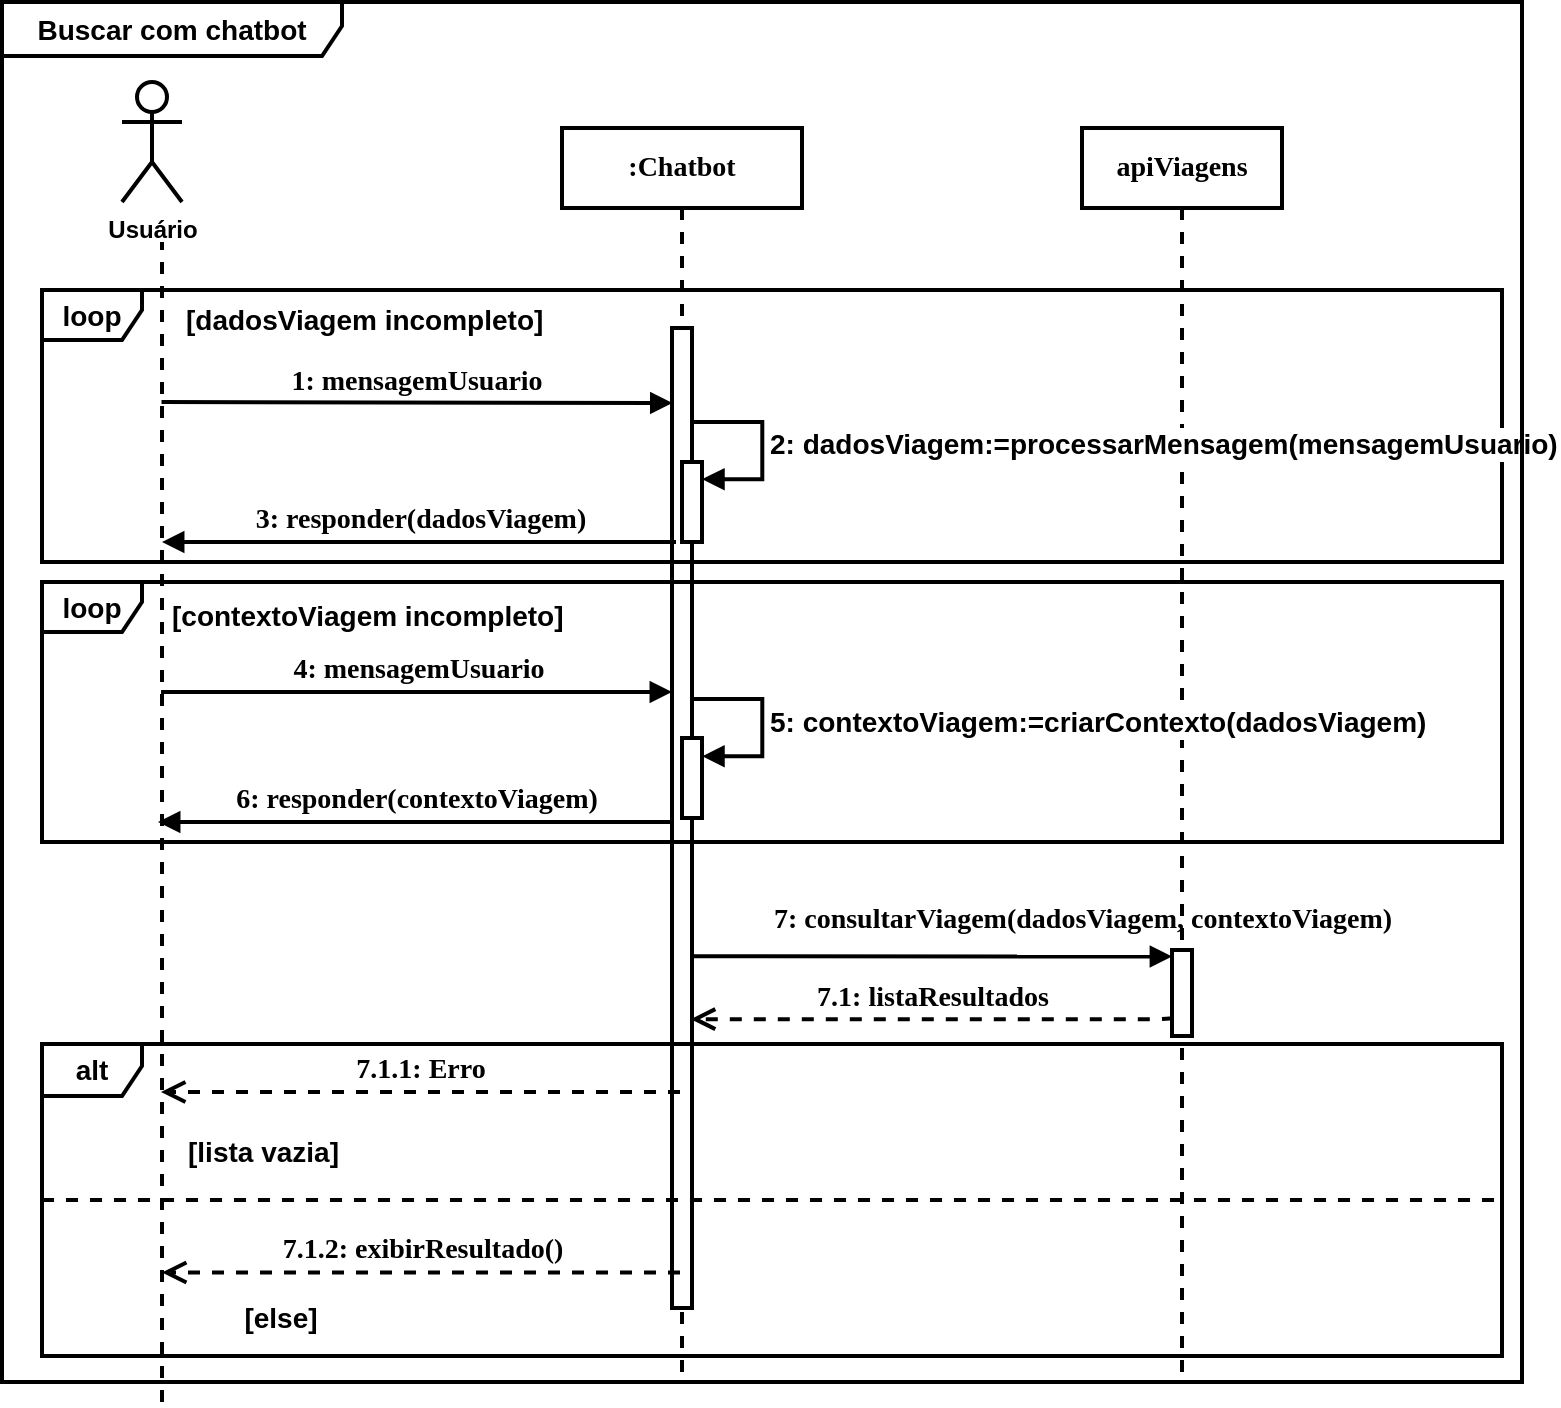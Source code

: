 <mxfile version="27.1.4">
  <diagram name="Page-1" id="13e1069c-82ec-6db2-03f1-153e76fe0fe0">
    <mxGraphModel grid="1" page="1" gridSize="10" guides="1" tooltips="1" connect="1" arrows="1" fold="1" pageScale="1" pageWidth="1100" pageHeight="850" background="none" math="0" shadow="0">
      <root>
        <mxCell id="0" />
        <mxCell id="1" parent="0" />
        <mxCell id="7baba1c4bc27f4b0-2" value=":Chatbot" style="shape=umlLifeline;perimeter=lifelinePerimeter;whiteSpace=wrap;html=1;container=1;collapsible=0;recursiveResize=0;outlineConnect=0;rounded=0;shadow=0;comic=0;labelBackgroundColor=none;strokeWidth=2;fontFamily=Verdana;fontSize=14;align=center;fontStyle=1" vertex="1" parent="1">
          <mxGeometry x="530" y="123" width="120" height="627" as="geometry" />
        </mxCell>
        <mxCell id="Mg6r3KbNpoJvO-louSHq-40" value="" style="html=1;points=[];perimeter=orthogonalPerimeter;rounded=0;shadow=0;comic=0;labelBackgroundColor=none;strokeWidth=2;fontFamily=Verdana;fontSize=14;align=center;fontStyle=1" vertex="1" parent="7baba1c4bc27f4b0-2">
          <mxGeometry x="55" y="100" width="10" height="490" as="geometry" />
        </mxCell>
        <mxCell id="7baba1c4bc27f4b0-3" value="apiViagens" style="shape=umlLifeline;perimeter=lifelinePerimeter;whiteSpace=wrap;html=1;container=1;collapsible=0;recursiveResize=0;outlineConnect=0;rounded=0;shadow=0;comic=0;labelBackgroundColor=none;strokeWidth=2;fontFamily=Verdana;fontSize=14;align=center;fontStyle=1" vertex="1" parent="1">
          <mxGeometry x="790" y="123" width="100" height="627" as="geometry" />
        </mxCell>
        <mxCell id="7baba1c4bc27f4b0-13" value="" style="html=1;points=[];perimeter=orthogonalPerimeter;rounded=0;shadow=0;comic=0;labelBackgroundColor=none;strokeWidth=2;fontFamily=Verdana;fontSize=14;align=center;fontStyle=1" vertex="1" parent="7baba1c4bc27f4b0-3">
          <mxGeometry x="45" y="411" width="10" height="43" as="geometry" />
        </mxCell>
        <mxCell id="Mg6r3KbNpoJvO-louSHq-50" value="&lt;font&gt;7: consultarViagem(dadosViagem, contextoViagem)&lt;/font&gt;" style="html=1;verticalAlign=bottom;endArrow=block;labelBackgroundColor=none;fontFamily=Verdana;fontSize=14;edgeStyle=elbowEdgeStyle;elbow=vertical;exitX=1.007;exitY=0.047;exitDx=0;exitDy=0;exitPerimeter=0;entryX=0.004;entryY=0.074;entryDx=0;entryDy=0;entryPerimeter=0;strokeWidth=2;fontStyle=1" edge="1" parent="1">
          <mxGeometry x="0.625" y="7" relative="1" as="geometry">
            <mxPoint x="595.0" y="537.086" as="sourcePoint" />
            <mxPoint x="835.04" y="537.182" as="targetPoint" />
            <Array as="points">
              <mxPoint x="755.28" y="537.25" />
            </Array>
            <mxPoint as="offset" />
          </mxGeometry>
        </mxCell>
        <mxCell id="Mg6r3KbNpoJvO-louSHq-95" value="alt" style="shape=umlFrame;whiteSpace=wrap;html=1;pointerEvents=0;recursiveResize=0;container=1;collapsible=0;width=50;height=26;fontSize=14;strokeWidth=2;fontStyle=1" vertex="1" parent="1">
          <mxGeometry x="270" y="581" width="730" height="156" as="geometry" />
        </mxCell>
        <mxCell id="Mg6r3KbNpoJvO-louSHq-96" value="[lista vazia]" style="text;html=1;fontSize=14;strokeWidth=2;fontStyle=1" vertex="1" parent="Mg6r3KbNpoJvO-louSHq-95">
          <mxGeometry width="100" height="20" relative="1" as="geometry">
            <mxPoint x="71" y="39" as="offset" />
          </mxGeometry>
        </mxCell>
        <mxCell id="Mg6r3KbNpoJvO-louSHq-97" value="" style="line;strokeWidth=2;dashed=1;labelPosition=center;verticalLabelPosition=bottom;align=left;verticalAlign=top;spacingLeft=20;spacingTop=15;html=1;whiteSpace=wrap;fontSize=14;fontStyle=1" vertex="1" parent="Mg6r3KbNpoJvO-louSHq-95">
          <mxGeometry y="73" width="730" height="10" as="geometry" />
        </mxCell>
        <mxCell id="x72gYpf8xjiAnleGbkB9-14" value="7.1.1: Erro" style="html=1;verticalAlign=bottom;endArrow=open;dashed=1;endSize=8;labelBackgroundColor=none;fontFamily=Verdana;fontSize=14;edgeStyle=elbowEdgeStyle;elbow=vertical;strokeWidth=2;fontStyle=1" edge="1" parent="Mg6r3KbNpoJvO-louSHq-95" source="7baba1c4bc27f4b0-2">
          <mxGeometry relative="1" as="geometry">
            <mxPoint x="59.5" y="24.234" as="targetPoint" />
            <Array as="points">
              <mxPoint x="320" y="24" />
              <mxPoint x="489.75" y="72.994" />
            </Array>
            <mxPoint x="309.91" y="23" as="sourcePoint" />
          </mxGeometry>
        </mxCell>
        <mxCell id="x72gYpf8xjiAnleGbkB9-15" value="7.1.2: exibirResultado()" style="html=1;verticalAlign=bottom;endArrow=open;dashed=1;endSize=8;labelBackgroundColor=none;fontFamily=Verdana;fontSize=14;edgeStyle=elbowEdgeStyle;elbow=vertical;strokeWidth=2;fontStyle=1" edge="1" parent="Mg6r3KbNpoJvO-louSHq-95" source="7baba1c4bc27f4b0-2">
          <mxGeometry relative="1" as="geometry">
            <mxPoint x="60" y="114" as="targetPoint" />
            <Array as="points">
              <mxPoint x="224.93" y="114.234" />
              <mxPoint x="489.75" y="162.994" />
            </Array>
            <mxPoint x="309.91" y="113" as="sourcePoint" />
          </mxGeometry>
        </mxCell>
        <mxCell id="Mg6r3KbNpoJvO-louSHq-101" value="&lt;font&gt;[else]&lt;/font&gt;" style="text;html=1;align=center;verticalAlign=middle;resizable=0;points=[];autosize=1;strokeColor=none;fillColor=none;fontSize=14;strokeWidth=2;fontStyle=1" vertex="1" parent="Mg6r3KbNpoJvO-louSHq-95">
          <mxGeometry x="89" y="122" width="60" height="30" as="geometry" />
        </mxCell>
        <mxCell id="x72gYpf8xjiAnleGbkB9-2" value="loop" style="shape=umlFrame;whiteSpace=wrap;html=1;pointerEvents=0;recursiveResize=0;container=1;collapsible=0;width=50;height=25;fontSize=14;strokeWidth=2;fontStyle=1" vertex="1" parent="1">
          <mxGeometry x="270" y="204" width="730" height="136" as="geometry" />
        </mxCell>
        <mxCell id="x72gYpf8xjiAnleGbkB9-3" value="[dadosViagem incompleto]" style="text;html=1;fontSize=14;strokeWidth=2;fontStyle=1" vertex="1" parent="x72gYpf8xjiAnleGbkB9-2">
          <mxGeometry width="100" height="20" relative="1" as="geometry">
            <mxPoint x="70" as="offset" />
          </mxGeometry>
        </mxCell>
        <mxCell id="x72gYpf8xjiAnleGbkB9-4" value="2: dadosViagem&lt;font&gt;:=processarMensagem(mensagemUsuario)&lt;/font&gt;" style="html=1;align=left;spacingLeft=2;endArrow=block;rounded=0;edgeStyle=orthogonalEdgeStyle;curved=0;rounded=0;exitX=0.886;exitY=0.354;exitDx=0;exitDy=0;exitPerimeter=0;fontSize=14;strokeWidth=2;fontStyle=1" edge="1" parent="x72gYpf8xjiAnleGbkB9-2">
          <mxGeometry relative="1" as="geometry">
            <mxPoint x="324.0" y="66.0" as="sourcePoint" />
            <Array as="points">
              <mxPoint x="360.14" y="65.58" />
              <mxPoint x="360.14" y="94.58" />
            </Array>
            <mxPoint x="330.14" y="94.58" as="targetPoint" />
          </mxGeometry>
        </mxCell>
        <mxCell id="x72gYpf8xjiAnleGbkB9-5" value="" style="html=1;points=[[0,0,0,0,5],[0,1,0,0,-5],[1,0,0,0,5],[1,1,0,0,-5]];perimeter=orthogonalPerimeter;outlineConnect=0;targetShapes=umlLifeline;portConstraint=eastwest;newEdgeStyle={&quot;curved&quot;:0,&quot;rounded&quot;:0};fontSize=14;strokeWidth=2;fontStyle=1" vertex="1" parent="x72gYpf8xjiAnleGbkB9-2">
          <mxGeometry x="320" y="86.0" width="10" height="40" as="geometry" />
        </mxCell>
        <mxCell id="S1GniSMW7MvFOpIMwMaf-2" value="3: responder(dadosViagem)" style="html=1;verticalAlign=bottom;endArrow=block;labelBackgroundColor=none;fontFamily=Verdana;fontSize=14;edgeStyle=elbowEdgeStyle;elbow=vertical;exitX=0.2;exitY=0.266;exitDx=0;exitDy=0;exitPerimeter=0;strokeWidth=2;fontStyle=1" edge="1" parent="x72gYpf8xjiAnleGbkB9-2">
          <mxGeometry relative="1" as="geometry">
            <mxPoint x="317" y="125.998" as="sourcePoint" />
            <mxPoint x="60" y="126.12" as="targetPoint" />
          </mxGeometry>
        </mxCell>
        <mxCell id="Mg6r3KbNpoJvO-louSHq-32" value="1: mensagemUsuario" style="html=1;verticalAlign=bottom;endArrow=block;labelBackgroundColor=none;fontFamily=Verdana;fontSize=14;edgeStyle=elbowEdgeStyle;elbow=vertical;entryX=0.023;entryY=0.387;entryDx=0;entryDy=0;entryPerimeter=0;strokeWidth=2;fontStyle=1" edge="1" parent="x72gYpf8xjiAnleGbkB9-2">
          <mxGeometry relative="1" as="geometry">
            <mxPoint x="59.759" y="56.03" as="sourcePoint" />
            <mxPoint x="315.23" y="56.52" as="targetPoint" />
          </mxGeometry>
        </mxCell>
        <mxCell id="Mg6r3KbNpoJvO-louSHq-69" value="7.1: &lt;font&gt;listaResultados&lt;/font&gt;" style="html=1;verticalAlign=bottom;endArrow=open;dashed=1;endSize=8;labelBackgroundColor=none;fontFamily=Verdana;fontSize=14;edgeStyle=elbowEdgeStyle;elbow=vertical;entryX=0.943;entryY=0.659;entryDx=0;entryDy=0;entryPerimeter=0;strokeWidth=2;fontStyle=1" edge="1" parent="1">
          <mxGeometry relative="1" as="geometry">
            <mxPoint x="594.43" y="569.397" as="targetPoint" />
            <Array as="points">
              <mxPoint x="747.93" y="568.57" />
              <mxPoint x="1012.75" y="617.33" />
            </Array>
            <mxPoint x="835" y="567" as="sourcePoint" />
          </mxGeometry>
        </mxCell>
        <mxCell id="vyv_kYxtxmlcNLOABQ1s-1" value="&lt;span&gt;Usuário&lt;/span&gt;" style="shape=umlActor;verticalLabelPosition=bottom;verticalAlign=top;html=1;outlineConnect=0;strokeWidth=2;fontStyle=1" vertex="1" parent="1">
          <mxGeometry x="310" y="100" width="30" height="60" as="geometry" />
        </mxCell>
        <mxCell id="vyv_kYxtxmlcNLOABQ1s-2" value="" style="endArrow=none;dashed=1;html=1;rounded=0;strokeWidth=2;fontStyle=1" edge="1" parent="1">
          <mxGeometry width="50" height="50" relative="1" as="geometry">
            <mxPoint x="330" y="760" as="sourcePoint" />
            <mxPoint x="330" y="180" as="targetPoint" />
          </mxGeometry>
        </mxCell>
        <mxCell id="S1GniSMW7MvFOpIMwMaf-1" value="Buscar com chatbot" style="shape=umlFrame;whiteSpace=wrap;html=1;pointerEvents=0;fontSize=14;width=170;height=27;strokeWidth=2;fontStyle=1" vertex="1" parent="1">
          <mxGeometry x="250" y="60" width="760" height="690" as="geometry" />
        </mxCell>
        <mxCell id="S1GniSMW7MvFOpIMwMaf-11" value="loop" style="shape=umlFrame;whiteSpace=wrap;html=1;pointerEvents=0;recursiveResize=0;container=1;collapsible=0;width=50;height=25;fontSize=14;strokeWidth=2;fontStyle=1" vertex="1" parent="1">
          <mxGeometry x="270" y="350" width="730" height="130" as="geometry" />
        </mxCell>
        <mxCell id="S1GniSMW7MvFOpIMwMaf-6" value="6: responder(contextoViagem)" style="html=1;verticalAlign=bottom;endArrow=block;labelBackgroundColor=none;fontFamily=Verdana;fontSize=14;edgeStyle=elbowEdgeStyle;elbow=vertical;exitX=0.2;exitY=0.266;exitDx=0;exitDy=0;exitPerimeter=0;strokeWidth=2;fontStyle=1" edge="1" parent="S1GniSMW7MvFOpIMwMaf-11">
          <mxGeometry relative="1" as="geometry">
            <mxPoint x="315" y="120.03" as="sourcePoint" />
            <mxPoint x="58" y="120.152" as="targetPoint" />
          </mxGeometry>
        </mxCell>
        <mxCell id="S1GniSMW7MvFOpIMwMaf-5" value="" style="html=1;points=[[0,0,0,0,5],[0,1,0,0,-5],[1,0,0,0,5],[1,1,0,0,-5]];perimeter=orthogonalPerimeter;outlineConnect=0;targetShapes=umlLifeline;portConstraint=eastwest;newEdgeStyle={&quot;curved&quot;:0,&quot;rounded&quot;:0};fontSize=14;strokeWidth=2;fontStyle=1" vertex="1" parent="S1GniSMW7MvFOpIMwMaf-11">
          <mxGeometry x="320" y="78" width="10" height="40" as="geometry" />
        </mxCell>
        <mxCell id="S1GniSMW7MvFOpIMwMaf-4" value="5: contextoViagem:=criarContexto(dadosViagem)" style="html=1;align=left;spacingLeft=2;endArrow=block;rounded=0;edgeStyle=orthogonalEdgeStyle;curved=0;rounded=0;exitX=0.886;exitY=0.354;exitDx=0;exitDy=0;exitPerimeter=0;fontSize=14;strokeWidth=2;fontStyle=1" edge="1" parent="S1GniSMW7MvFOpIMwMaf-11">
          <mxGeometry relative="1" as="geometry">
            <mxPoint x="324" y="58.54" as="sourcePoint" />
            <Array as="points">
              <mxPoint x="360.14" y="58.12" />
              <mxPoint x="360.14" y="87.12" />
            </Array>
            <mxPoint x="330.14" y="87.12" as="targetPoint" />
          </mxGeometry>
        </mxCell>
        <mxCell id="S1GniSMW7MvFOpIMwMaf-17" value="4: mensagemUsuario" style="html=1;verticalAlign=bottom;endArrow=block;labelBackgroundColor=none;fontFamily=Verdana;fontSize=14;edgeStyle=elbowEdgeStyle;elbow=vertical;entryX=0.023;entryY=0.387;entryDx=0;entryDy=0;entryPerimeter=0;strokeWidth=2;fontStyle=1" edge="1" parent="S1GniSMW7MvFOpIMwMaf-11">
          <mxGeometry relative="1" as="geometry">
            <mxPoint x="59.53" y="55" as="sourcePoint" />
            <mxPoint x="315.001" y="55.49" as="targetPoint" />
          </mxGeometry>
        </mxCell>
        <mxCell id="S1GniSMW7MvFOpIMwMaf-15" value="[contextoViagem incompleto]" style="text;html=1;fontSize=14;strokeWidth=2;fontStyle=1" vertex="1" parent="S1GniSMW7MvFOpIMwMaf-11">
          <mxGeometry x="63" y="2" width="100" height="20" as="geometry" />
        </mxCell>
      </root>
    </mxGraphModel>
  </diagram>
</mxfile>
